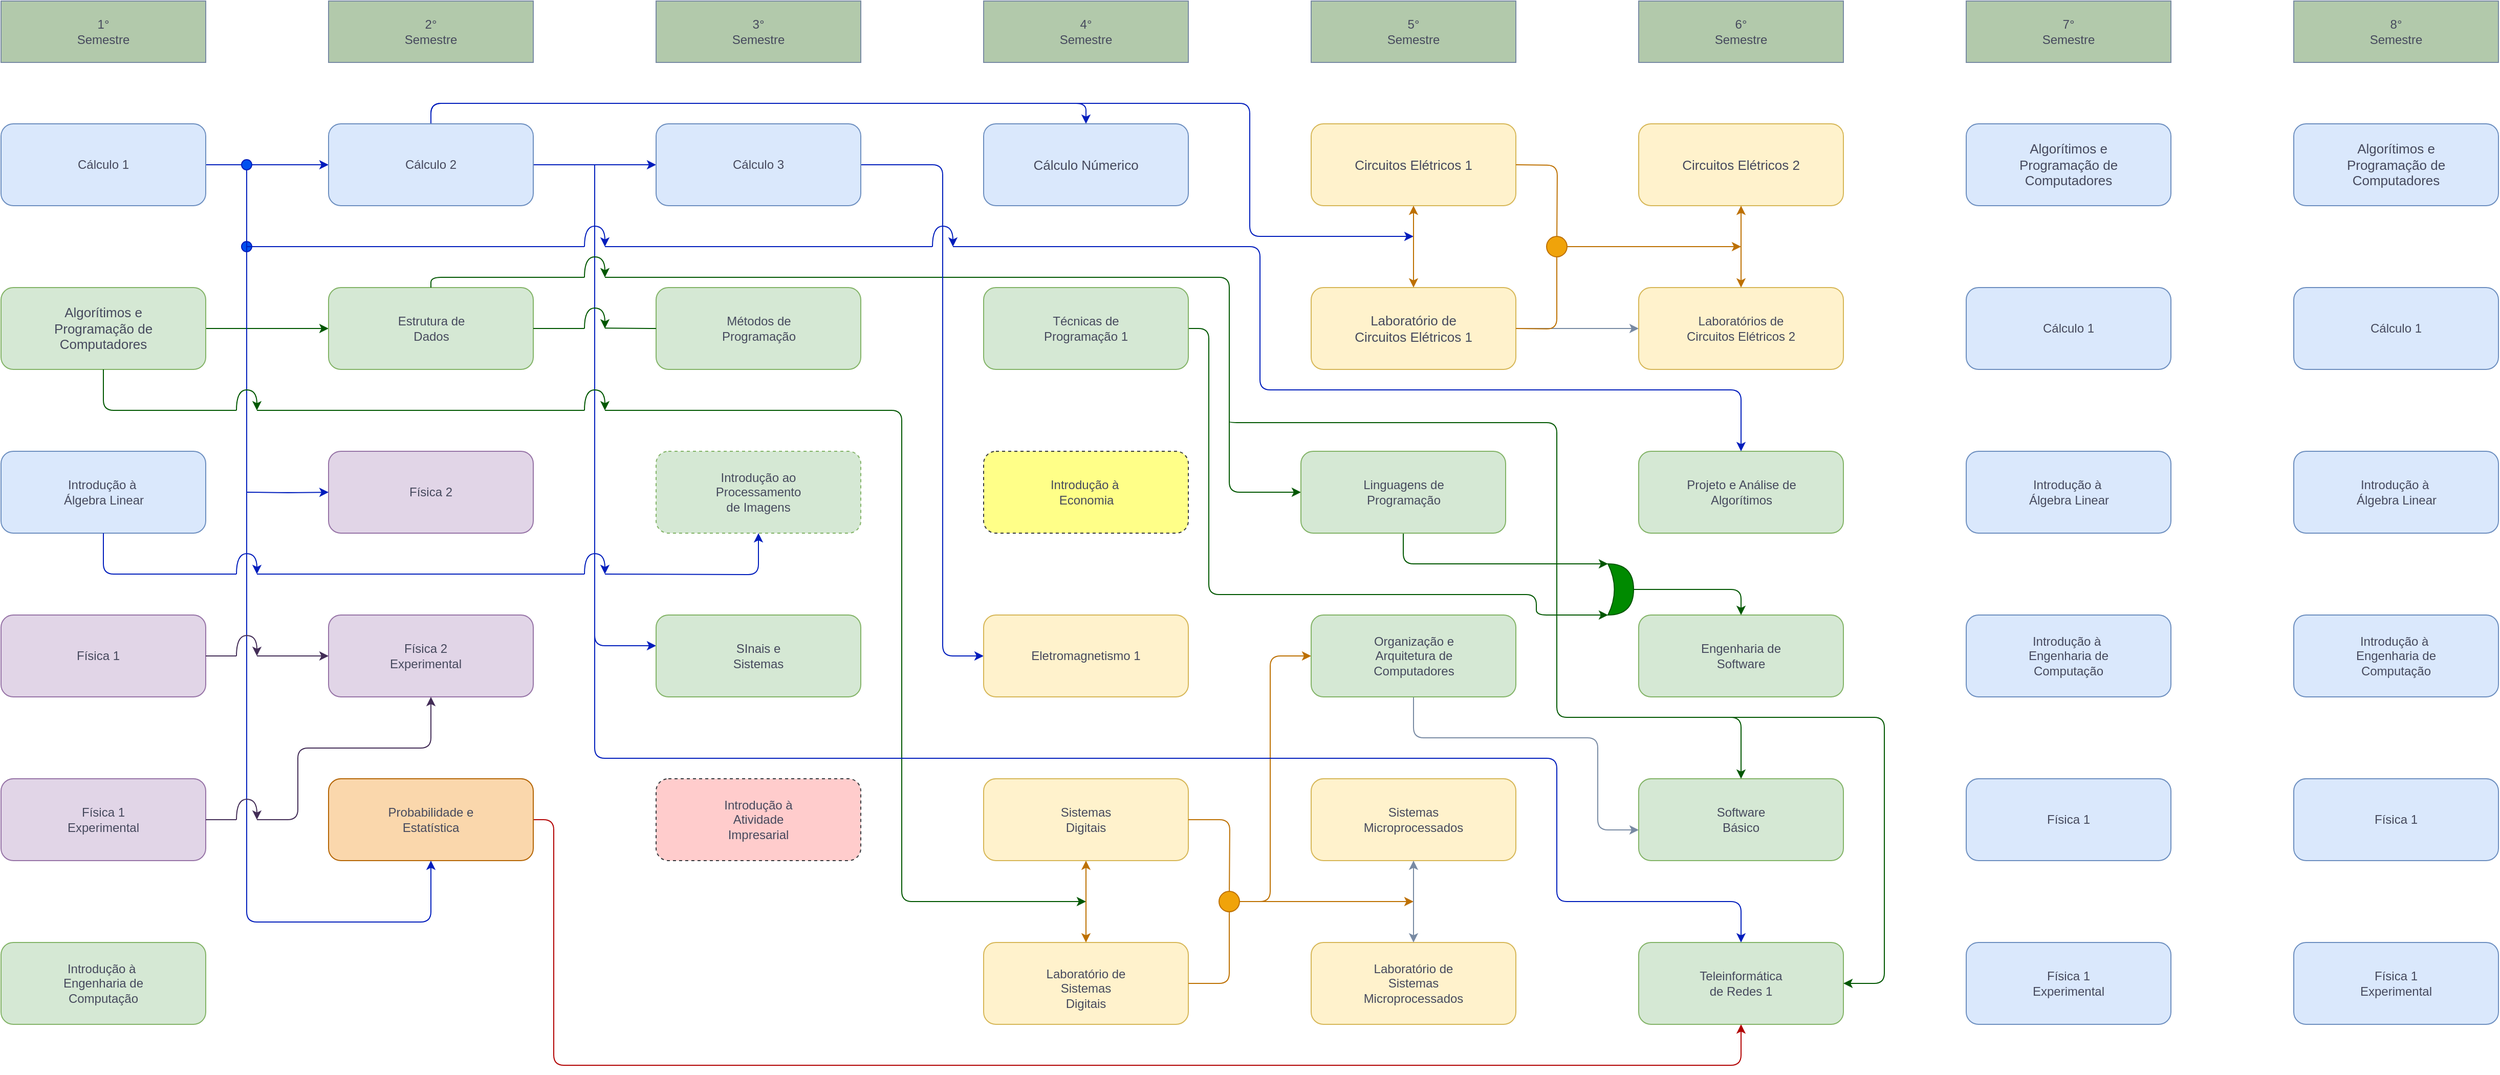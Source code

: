 <mxfile version="13.6.10" type="github">
  <diagram id="NWCiK95Lhe7S9qPVW4AI" name="Page-1">
    <mxGraphModel dx="1141" dy="697" grid="1" gridSize="10" guides="1" tooltips="1" connect="1" arrows="1" fold="1" page="1" pageScale="1" pageWidth="1200" pageHeight="1600" math="0" shadow="0">
      <root>
        <mxCell id="0" />
        <mxCell id="1" parent="0" />
        <mxCell id="2z4Nh3DOtkA8L1Oq28-u-230" style="edgeStyle=orthogonalEdgeStyle;orthogonalLoop=1;jettySize=auto;html=1;strokeColor=#BD7000;fillColor=#f0a30a;fontColor=#46495D;entryX=0;entryY=0.5;entryDx=0;entryDy=0;exitX=1;exitY=0.5;exitDx=0;exitDy=0;" edge="1" parent="1" source="2z4Nh3DOtkA8L1Oq28-u-287" target="2z4Nh3DOtkA8L1Oq28-u-99">
          <mxGeometry relative="1" as="geometry">
            <mxPoint x="1420" y="1040.0" as="sourcePoint" />
            <Array as="points">
              <mxPoint x="1440" y="1040" />
              <mxPoint x="1440" y="800" />
            </Array>
          </mxGeometry>
        </mxCell>
        <object label="" dfgadfg="" id="2z4Nh3DOtkA8L1Oq28-u-1">
          <mxCell style="rounded=0;whiteSpace=wrap;html=1;fillColor=#B2C9AB;strokeColor=#788AA3;fontColor=#46495D;align=center;" vertex="1" parent="1">
            <mxGeometry x="200" y="160" width="200" height="60" as="geometry" />
          </mxCell>
        </object>
        <mxCell id="2z4Nh3DOtkA8L1Oq28-u-6" style="edgeStyle=orthogonalEdgeStyle;rounded=0;orthogonalLoop=1;jettySize=auto;html=1;exitX=0.5;exitY=1;exitDx=0;exitDy=0;strokeColor=#788AA3;fontColor=#46495D;align=center;" edge="1" parent="1">
          <mxGeometry relative="1" as="geometry">
            <mxPoint x="302.5" y="200" as="sourcePoint" />
            <mxPoint x="302.5" y="200" as="targetPoint" />
          </mxGeometry>
        </mxCell>
        <mxCell id="2z4Nh3DOtkA8L1Oq28-u-9" value="1° Semestre" style="text;html=1;strokeColor=none;fillColor=none;align=center;verticalAlign=middle;whiteSpace=wrap;rounded=0;fontColor=#46495D;" vertex="1" parent="1">
          <mxGeometry x="280" y="180" width="40" height="20" as="geometry" />
        </mxCell>
        <object label="" dfgadfg="" id="2z4Nh3DOtkA8L1Oq28-u-11">
          <mxCell style="rounded=0;whiteSpace=wrap;html=1;fillColor=#B2C9AB;strokeColor=#788AA3;fontColor=#46495D;align=center;" vertex="1" parent="1">
            <mxGeometry x="520" y="160" width="200" height="60" as="geometry" />
          </mxCell>
        </object>
        <mxCell id="2z4Nh3DOtkA8L1Oq28-u-12" style="edgeStyle=orthogonalEdgeStyle;rounded=0;orthogonalLoop=1;jettySize=auto;html=1;exitX=0.5;exitY=1;exitDx=0;exitDy=0;strokeColor=#788AA3;fontColor=#46495D;align=center;" edge="1" parent="1">
          <mxGeometry relative="1" as="geometry">
            <mxPoint x="612.5" y="200" as="sourcePoint" />
            <mxPoint x="612.5" y="200" as="targetPoint" />
          </mxGeometry>
        </mxCell>
        <mxCell id="2z4Nh3DOtkA8L1Oq28-u-13" value="2° Semestre" style="text;html=1;strokeColor=none;fillColor=none;align=center;verticalAlign=middle;whiteSpace=wrap;rounded=0;fontColor=#46495D;" vertex="1" parent="1">
          <mxGeometry x="600" y="180" width="40" height="20" as="geometry" />
        </mxCell>
        <object label="" dfgadfg="" id="2z4Nh3DOtkA8L1Oq28-u-14">
          <mxCell style="rounded=0;whiteSpace=wrap;html=1;fillColor=#B2C9AB;strokeColor=#788AA3;fontColor=#46495D;align=center;" vertex="1" parent="1">
            <mxGeometry x="840" y="160" width="200" height="60" as="geometry" />
          </mxCell>
        </object>
        <mxCell id="2z4Nh3DOtkA8L1Oq28-u-15" style="edgeStyle=orthogonalEdgeStyle;rounded=0;orthogonalLoop=1;jettySize=auto;html=1;exitX=0.5;exitY=1;exitDx=0;exitDy=0;strokeColor=#788AA3;fontColor=#46495D;align=center;" edge="1" parent="1">
          <mxGeometry relative="1" as="geometry">
            <mxPoint x="942.5" y="200" as="sourcePoint" />
            <mxPoint x="942.5" y="200" as="targetPoint" />
          </mxGeometry>
        </mxCell>
        <mxCell id="2z4Nh3DOtkA8L1Oq28-u-16" value="3° Semestre" style="text;html=1;strokeColor=none;fillColor=none;align=center;verticalAlign=middle;whiteSpace=wrap;rounded=0;fontColor=#46495D;" vertex="1" parent="1">
          <mxGeometry x="920" y="180" width="40" height="20" as="geometry" />
        </mxCell>
        <object label="" dfgadfg="" id="2z4Nh3DOtkA8L1Oq28-u-17">
          <mxCell style="rounded=0;whiteSpace=wrap;html=1;fillColor=#B2C9AB;strokeColor=#788AA3;fontColor=#46495D;align=center;" vertex="1" parent="1">
            <mxGeometry x="1160" y="160" width="200" height="60" as="geometry" />
          </mxCell>
        </object>
        <mxCell id="2z4Nh3DOtkA8L1Oq28-u-18" style="edgeStyle=orthogonalEdgeStyle;rounded=0;orthogonalLoop=1;jettySize=auto;html=1;exitX=0.5;exitY=1;exitDx=0;exitDy=0;strokeColor=#788AA3;fontColor=#46495D;align=center;" edge="1" parent="1">
          <mxGeometry relative="1" as="geometry">
            <mxPoint x="1252.5" y="200" as="sourcePoint" />
            <mxPoint x="1252.5" y="200" as="targetPoint" />
          </mxGeometry>
        </mxCell>
        <mxCell id="2z4Nh3DOtkA8L1Oq28-u-19" value="4° Semestre" style="text;html=1;strokeColor=none;fillColor=none;align=center;verticalAlign=middle;whiteSpace=wrap;rounded=0;fontColor=#46495D;" vertex="1" parent="1">
          <mxGeometry x="1240" y="180" width="40" height="20" as="geometry" />
        </mxCell>
        <object label="" dfgadfg="" id="2z4Nh3DOtkA8L1Oq28-u-22">
          <mxCell style="rounded=0;whiteSpace=wrap;html=1;fillColor=#B2C9AB;strokeColor=#788AA3;fontColor=#46495D;align=center;" vertex="1" parent="1">
            <mxGeometry x="1480" y="160" width="200" height="60" as="geometry" />
          </mxCell>
        </object>
        <mxCell id="2z4Nh3DOtkA8L1Oq28-u-23" style="edgeStyle=orthogonalEdgeStyle;rounded=0;orthogonalLoop=1;jettySize=auto;html=1;exitX=0.5;exitY=1;exitDx=0;exitDy=0;strokeColor=#788AA3;fontColor=#46495D;align=center;" edge="1" parent="1">
          <mxGeometry relative="1" as="geometry">
            <mxPoint x="1582.5" y="200" as="sourcePoint" />
            <mxPoint x="1582.5" y="200" as="targetPoint" />
          </mxGeometry>
        </mxCell>
        <mxCell id="2z4Nh3DOtkA8L1Oq28-u-24" value="5° Semestre" style="text;html=1;strokeColor=none;fillColor=none;align=center;verticalAlign=middle;whiteSpace=wrap;rounded=0;fontColor=#46495D;" vertex="1" parent="1">
          <mxGeometry x="1560" y="180" width="40" height="20" as="geometry" />
        </mxCell>
        <object label="" dfgadfg="" id="2z4Nh3DOtkA8L1Oq28-u-25">
          <mxCell style="rounded=0;whiteSpace=wrap;html=1;fillColor=#B2C9AB;strokeColor=#788AA3;fontColor=#46495D;align=center;" vertex="1" parent="1">
            <mxGeometry x="1800" y="160" width="200" height="60" as="geometry" />
          </mxCell>
        </object>
        <mxCell id="2z4Nh3DOtkA8L1Oq28-u-26" style="edgeStyle=orthogonalEdgeStyle;rounded=0;orthogonalLoop=1;jettySize=auto;html=1;exitX=0.5;exitY=1;exitDx=0;exitDy=0;strokeColor=#788AA3;fontColor=#46495D;align=center;" edge="1" parent="1">
          <mxGeometry relative="1" as="geometry">
            <mxPoint x="1892.5" y="200" as="sourcePoint" />
            <mxPoint x="1892.5" y="200" as="targetPoint" />
          </mxGeometry>
        </mxCell>
        <mxCell id="2z4Nh3DOtkA8L1Oq28-u-27" value="6° Semestre" style="text;html=1;strokeColor=none;fillColor=none;align=center;verticalAlign=middle;whiteSpace=wrap;rounded=0;fontColor=#46495D;" vertex="1" parent="1">
          <mxGeometry x="1880" y="180" width="40" height="20" as="geometry" />
        </mxCell>
        <object label="" dfgadfg="" id="2z4Nh3DOtkA8L1Oq28-u-28">
          <mxCell style="rounded=0;whiteSpace=wrap;html=1;fillColor=#B2C9AB;strokeColor=#788AA3;fontColor=#46495D;align=center;" vertex="1" parent="1">
            <mxGeometry x="2120" y="160" width="200" height="60" as="geometry" />
          </mxCell>
        </object>
        <mxCell id="2z4Nh3DOtkA8L1Oq28-u-29" style="edgeStyle=orthogonalEdgeStyle;rounded=0;orthogonalLoop=1;jettySize=auto;html=1;exitX=0.5;exitY=1;exitDx=0;exitDy=0;strokeColor=#788AA3;fontColor=#46495D;align=center;" edge="1" parent="1">
          <mxGeometry relative="1" as="geometry">
            <mxPoint x="2222.5" y="200" as="sourcePoint" />
            <mxPoint x="2222.5" y="200" as="targetPoint" />
          </mxGeometry>
        </mxCell>
        <mxCell id="2z4Nh3DOtkA8L1Oq28-u-30" value="7° Semestre" style="text;html=1;strokeColor=none;fillColor=none;align=center;verticalAlign=middle;whiteSpace=wrap;rounded=0;fontColor=#46495D;" vertex="1" parent="1">
          <mxGeometry x="2200" y="180" width="40" height="20" as="geometry" />
        </mxCell>
        <object label="" dfgadfg="" id="2z4Nh3DOtkA8L1Oq28-u-31">
          <mxCell style="rounded=0;whiteSpace=wrap;html=1;fillColor=#B2C9AB;strokeColor=#788AA3;fontColor=#46495D;align=center;" vertex="1" parent="1">
            <mxGeometry x="2440" y="160" width="200" height="60" as="geometry" />
          </mxCell>
        </object>
        <mxCell id="2z4Nh3DOtkA8L1Oq28-u-32" style="edgeStyle=orthogonalEdgeStyle;rounded=0;orthogonalLoop=1;jettySize=auto;html=1;exitX=0.5;exitY=1;exitDx=0;exitDy=0;strokeColor=#788AA3;fontColor=#46495D;align=center;" edge="1" parent="1">
          <mxGeometry relative="1" as="geometry">
            <mxPoint x="2532.5" y="200" as="sourcePoint" />
            <mxPoint x="2532.5" y="200" as="targetPoint" />
          </mxGeometry>
        </mxCell>
        <mxCell id="2z4Nh3DOtkA8L1Oq28-u-33" value="8° Semestre" style="text;html=1;strokeColor=none;fillColor=none;align=center;verticalAlign=middle;whiteSpace=wrap;rounded=0;fontColor=#46495D;" vertex="1" parent="1">
          <mxGeometry x="2520" y="180" width="40" height="20" as="geometry" />
        </mxCell>
        <mxCell id="2z4Nh3DOtkA8L1Oq28-u-153" style="edgeStyle=orthogonalEdgeStyle;curved=0;rounded=1;sketch=0;orthogonalLoop=1;jettySize=auto;html=1;exitX=1;exitY=0.5;exitDx=0;exitDy=0;entryX=0;entryY=0.5;entryDx=0;entryDy=0;strokeColor=#005700;fillColor=#008a00;fontColor=#46495D;align=center;" edge="1" parent="1" source="2z4Nh3DOtkA8L1Oq28-u-36" target="2z4Nh3DOtkA8L1Oq28-u-52">
          <mxGeometry relative="1" as="geometry" />
        </mxCell>
        <mxCell id="2z4Nh3DOtkA8L1Oq28-u-36" value="" style="rounded=1;whiteSpace=wrap;html=1;sketch=0;strokeColor=#82b366;fillColor=#d5e8d4;align=center;" vertex="1" parent="1">
          <mxGeometry x="200" y="440" width="200" height="80" as="geometry" />
        </mxCell>
        <mxCell id="2z4Nh3DOtkA8L1Oq28-u-151" style="edgeStyle=orthogonalEdgeStyle;curved=0;rounded=1;sketch=0;orthogonalLoop=1;jettySize=auto;html=1;exitX=1;exitY=0.5;exitDx=0;exitDy=0;entryX=0;entryY=0.5;entryDx=0;entryDy=0;strokeColor=#001DBC;fillColor=#0050ef;fontColor=#46495D;align=center;" edge="1" parent="1" source="2z4Nh3DOtkA8L1Oq28-u-38" target="2z4Nh3DOtkA8L1Oq28-u-51">
          <mxGeometry relative="1" as="geometry" />
        </mxCell>
        <mxCell id="2z4Nh3DOtkA8L1Oq28-u-38" value="" style="rounded=1;whiteSpace=wrap;html=1;sketch=0;strokeColor=#6c8ebf;fillColor=#dae8fc;align=center;" vertex="1" parent="1">
          <mxGeometry x="200" y="280" width="200" height="80" as="geometry" />
        </mxCell>
        <mxCell id="2z4Nh3DOtkA8L1Oq28-u-39" value="" style="rounded=1;whiteSpace=wrap;html=1;sketch=0;strokeColor=#6c8ebf;fillColor=#dae8fc;align=center;" vertex="1" parent="1">
          <mxGeometry x="200" y="600" width="200" height="80" as="geometry" />
        </mxCell>
        <mxCell id="2z4Nh3DOtkA8L1Oq28-u-40" value="" style="rounded=1;whiteSpace=wrap;html=1;sketch=0;strokeColor=#82b366;fillColor=#d5e8d4;align=center;" vertex="1" parent="1">
          <mxGeometry x="200" y="1080" width="200" height="80" as="geometry" />
        </mxCell>
        <mxCell id="2z4Nh3DOtkA8L1Oq28-u-41" value="Introdução à&amp;nbsp; Engenharia de Computação" style="text;html=1;strokeColor=none;fillColor=none;align=center;verticalAlign=middle;whiteSpace=wrap;rounded=0;sketch=0;fontColor=#46495D;" vertex="1" parent="1">
          <mxGeometry x="255" y="1110" width="90" height="20" as="geometry" />
        </mxCell>
        <mxCell id="2z4Nh3DOtkA8L1Oq28-u-42" value="Introdução à&amp;nbsp; Álgebra Linear" style="text;html=1;strokeColor=none;fillColor=none;align=center;verticalAlign=middle;whiteSpace=wrap;rounded=0;sketch=0;fontColor=#46495D;" vertex="1" parent="1">
          <mxGeometry x="257.5" y="630" width="85" height="20" as="geometry" />
        </mxCell>
        <mxCell id="2z4Nh3DOtkA8L1Oq28-u-43" value="&lt;font style=&quot;font-size: 13px&quot;&gt;Algorítimos e Programação de Computadores&lt;/font&gt;" style="text;html=1;strokeColor=none;fillColor=none;align=center;verticalAlign=middle;whiteSpace=wrap;rounded=0;sketch=0;fontColor=#46495D;" vertex="1" parent="1">
          <mxGeometry x="240" y="470" width="120" height="20" as="geometry" />
        </mxCell>
        <mxCell id="2z4Nh3DOtkA8L1Oq28-u-45" value="Cálculo 1" style="text;html=1;strokeColor=none;fillColor=none;align=center;verticalAlign=middle;whiteSpace=wrap;rounded=0;sketch=0;fontColor=#46495D;" vertex="1" parent="1">
          <mxGeometry x="270" y="310" width="60" height="20" as="geometry" />
        </mxCell>
        <mxCell id="2z4Nh3DOtkA8L1Oq28-u-46" value="" style="rounded=1;whiteSpace=wrap;html=1;sketch=0;strokeColor=#9673a6;fillColor=#e1d5e7;align=center;" vertex="1" parent="1">
          <mxGeometry x="200" y="760" width="200" height="80" as="geometry" />
        </mxCell>
        <mxCell id="2z4Nh3DOtkA8L1Oq28-u-47" value="" style="rounded=1;whiteSpace=wrap;html=1;sketch=0;strokeColor=#9673a6;fillColor=#e1d5e7;align=center;" vertex="1" parent="1">
          <mxGeometry x="200" y="920" width="200" height="80" as="geometry" />
        </mxCell>
        <mxCell id="2z4Nh3DOtkA8L1Oq28-u-48" value="Física 1" style="text;html=1;strokeColor=none;fillColor=none;align=center;verticalAlign=middle;whiteSpace=wrap;rounded=0;sketch=0;fontColor=#46495D;" vertex="1" parent="1">
          <mxGeometry x="270" y="790" width="50" height="20" as="geometry" />
        </mxCell>
        <mxCell id="2z4Nh3DOtkA8L1Oq28-u-49" value="Física 1 Experimental" style="text;html=1;strokeColor=none;fillColor=none;align=center;verticalAlign=middle;whiteSpace=wrap;rounded=0;sketch=0;fontColor=#46495D;" vertex="1" parent="1">
          <mxGeometry x="280" y="950" width="40" height="20" as="geometry" />
        </mxCell>
        <mxCell id="2z4Nh3DOtkA8L1Oq28-u-144" style="edgeStyle=orthogonalEdgeStyle;curved=0;rounded=1;sketch=0;orthogonalLoop=1;jettySize=auto;html=1;exitX=1;exitY=0.5;exitDx=0;exitDy=0;entryX=0;entryY=0.5;entryDx=0;entryDy=0;strokeColor=#001DBC;fillColor=#0050ef;fontColor=#46495D;align=center;" edge="1" parent="1" source="2z4Nh3DOtkA8L1Oq28-u-51" target="2z4Nh3DOtkA8L1Oq28-u-73">
          <mxGeometry relative="1" as="geometry" />
        </mxCell>
        <mxCell id="2z4Nh3DOtkA8L1Oq28-u-166" style="edgeStyle=orthogonalEdgeStyle;curved=0;rounded=1;sketch=0;orthogonalLoop=1;jettySize=auto;html=1;entryX=0;entryY=0.25;entryDx=0;entryDy=0;strokeColor=#001DBC;fillColor=#0050ef;fontColor=#46495D;align=center;" edge="1" parent="1">
          <mxGeometry relative="1" as="geometry">
            <mxPoint x="780" y="320" as="sourcePoint" />
            <mxPoint x="840" y="790" as="targetPoint" />
            <Array as="points">
              <mxPoint x="780" y="790" />
            </Array>
          </mxGeometry>
        </mxCell>
        <mxCell id="2z4Nh3DOtkA8L1Oq28-u-176" style="edgeStyle=orthogonalEdgeStyle;curved=0;sketch=0;orthogonalLoop=1;jettySize=auto;html=1;exitX=0.5;exitY=0;exitDx=0;exitDy=0;entryX=0.5;entryY=0;entryDx=0;entryDy=0;strokeColor=#001DBC;fillColor=#0050ef;fontColor=#46495D;align=center;" edge="1" parent="1" source="2z4Nh3DOtkA8L1Oq28-u-51" target="2z4Nh3DOtkA8L1Oq28-u-84">
          <mxGeometry relative="1" as="geometry" />
        </mxCell>
        <mxCell id="2z4Nh3DOtkA8L1Oq28-u-195" style="edgeStyle=orthogonalEdgeStyle;curved=0;sketch=0;orthogonalLoop=1;jettySize=auto;html=1;exitX=0.5;exitY=0;exitDx=0;exitDy=0;strokeColor=#001DBC;fillColor=#0050ef;fontColor=#46495D;align=center;" edge="1" parent="1" source="2z4Nh3DOtkA8L1Oq28-u-51">
          <mxGeometry relative="1" as="geometry">
            <mxPoint x="1580" y="390" as="targetPoint" />
            <Array as="points">
              <mxPoint x="620" y="260" />
              <mxPoint x="1420" y="260" />
              <mxPoint x="1420" y="390" />
            </Array>
          </mxGeometry>
        </mxCell>
        <mxCell id="2z4Nh3DOtkA8L1Oq28-u-51" value="" style="rounded=1;whiteSpace=wrap;html=1;sketch=0;strokeColor=#6c8ebf;fillColor=#dae8fc;align=center;" vertex="1" parent="1">
          <mxGeometry x="520" y="280" width="200" height="80" as="geometry" />
        </mxCell>
        <mxCell id="2z4Nh3DOtkA8L1Oq28-u-196" style="edgeStyle=orthogonalEdgeStyle;curved=0;sketch=0;orthogonalLoop=1;jettySize=auto;html=1;entryX=0;entryY=0.5;entryDx=0;entryDy=0;strokeColor=#005700;fillColor=#008a00;fontColor=#46495D;align=center;" edge="1" parent="1" target="2z4Nh3DOtkA8L1Oq28-u-98">
          <mxGeometry relative="1" as="geometry">
            <mxPoint x="790" y="430" as="sourcePoint" />
            <Array as="points">
              <mxPoint x="790" y="430" />
              <mxPoint x="1400" y="430" />
              <mxPoint x="1400" y="640" />
            </Array>
          </mxGeometry>
        </mxCell>
        <mxCell id="2z4Nh3DOtkA8L1Oq28-u-52" value="" style="rounded=1;whiteSpace=wrap;html=1;sketch=0;strokeColor=#82b366;fillColor=#d5e8d4;align=center;" vertex="1" parent="1">
          <mxGeometry x="520" y="440" width="200" height="80" as="geometry" />
        </mxCell>
        <mxCell id="2z4Nh3DOtkA8L1Oq28-u-55" value="Estrutura de Dados" style="text;html=1;strokeColor=none;fillColor=none;align=center;verticalAlign=middle;whiteSpace=wrap;rounded=0;sketch=0;fontColor=#46495D;" vertex="1" parent="1">
          <mxGeometry x="577.5" y="470" width="85" height="20" as="geometry" />
        </mxCell>
        <mxCell id="2z4Nh3DOtkA8L1Oq28-u-57" value="Cálculo 2" style="text;html=1;strokeColor=none;fillColor=none;align=center;verticalAlign=middle;whiteSpace=wrap;rounded=0;sketch=0;fontColor=#46495D;" vertex="1" parent="1">
          <mxGeometry x="590" y="310" width="60" height="20" as="geometry" />
        </mxCell>
        <mxCell id="2z4Nh3DOtkA8L1Oq28-u-58" value="" style="rounded=1;whiteSpace=wrap;html=1;sketch=0;strokeColor=#9673a6;fillColor=#e1d5e7;align=center;" vertex="1" parent="1">
          <mxGeometry x="520" y="600" width="200" height="80" as="geometry" />
        </mxCell>
        <mxCell id="2z4Nh3DOtkA8L1Oq28-u-59" value="" style="rounded=1;whiteSpace=wrap;html=1;sketch=0;strokeColor=#9673a6;fillColor=#e1d5e7;align=center;" vertex="1" parent="1">
          <mxGeometry x="520" y="760" width="200" height="80" as="geometry" />
        </mxCell>
        <mxCell id="2z4Nh3DOtkA8L1Oq28-u-60" value="Física 2" style="text;html=1;strokeColor=none;fillColor=none;align=center;verticalAlign=middle;whiteSpace=wrap;rounded=0;sketch=0;fontColor=#46495D;" vertex="1" parent="1">
          <mxGeometry x="595" y="630" width="50" height="20" as="geometry" />
        </mxCell>
        <mxCell id="2z4Nh3DOtkA8L1Oq28-u-61" value="Física 2 Experimental" style="text;html=1;strokeColor=none;fillColor=none;align=center;verticalAlign=middle;whiteSpace=wrap;rounded=0;sketch=0;fontColor=#46495D;" vertex="1" parent="1">
          <mxGeometry x="595" y="790" width="40" height="20" as="geometry" />
        </mxCell>
        <mxCell id="2z4Nh3DOtkA8L1Oq28-u-188" style="edgeStyle=orthogonalEdgeStyle;curved=0;sketch=0;orthogonalLoop=1;jettySize=auto;html=1;exitX=1;exitY=0.5;exitDx=0;exitDy=0;entryX=0;entryY=0.5;entryDx=0;entryDy=0;strokeColor=#001DBC;fillColor=#0050ef;fontColor=#46495D;align=center;" edge="1" parent="1" source="2z4Nh3DOtkA8L1Oq28-u-73" target="2z4Nh3DOtkA8L1Oq28-u-87">
          <mxGeometry relative="1" as="geometry">
            <Array as="points">
              <mxPoint x="1120" y="320" />
              <mxPoint x="1120" y="800" />
            </Array>
          </mxGeometry>
        </mxCell>
        <mxCell id="2z4Nh3DOtkA8L1Oq28-u-73" value="" style="rounded=1;whiteSpace=wrap;html=1;sketch=0;strokeColor=#6c8ebf;fillColor=#dae8fc;align=center;" vertex="1" parent="1">
          <mxGeometry x="840" y="280" width="200" height="80" as="geometry" />
        </mxCell>
        <mxCell id="2z4Nh3DOtkA8L1Oq28-u-74" value="" style="rounded=1;whiteSpace=wrap;html=1;sketch=0;strokeColor=#82b366;fillColor=#d5e8d4;align=center;" vertex="1" parent="1">
          <mxGeometry x="840" y="440" width="200" height="80" as="geometry" />
        </mxCell>
        <mxCell id="2z4Nh3DOtkA8L1Oq28-u-75" value="" style="rounded=1;whiteSpace=wrap;html=1;sketch=0;strokeColor=#82b366;fillColor=#d5e8d4;align=center;glass=0;shadow=0;noLabel=0;dashed=1;" vertex="1" parent="1">
          <mxGeometry x="840" y="600" width="200" height="80" as="geometry" />
        </mxCell>
        <mxCell id="2z4Nh3DOtkA8L1Oq28-u-76" value="Introdução ao Processamento de Imagens" style="text;html=1;strokeColor=none;fillColor=none;align=center;verticalAlign=middle;whiteSpace=wrap;rounded=0;sketch=0;fontColor=#46495D;" vertex="1" parent="1">
          <mxGeometry x="895" y="630" width="90" height="20" as="geometry" />
        </mxCell>
        <mxCell id="2z4Nh3DOtkA8L1Oq28-u-77" value="Métodos de Programação" style="text;html=1;strokeColor=none;fillColor=none;align=center;verticalAlign=middle;whiteSpace=wrap;rounded=0;sketch=0;fontColor=#46495D;" vertex="1" parent="1">
          <mxGeometry x="897.5" y="470" width="85" height="20" as="geometry" />
        </mxCell>
        <mxCell id="2z4Nh3DOtkA8L1Oq28-u-79" value="Cálculo 3" style="text;html=1;strokeColor=none;fillColor=none;align=center;verticalAlign=middle;whiteSpace=wrap;rounded=0;sketch=0;fontColor=#46495D;" vertex="1" parent="1">
          <mxGeometry x="910" y="310" width="60" height="20" as="geometry" />
        </mxCell>
        <mxCell id="2z4Nh3DOtkA8L1Oq28-u-84" value="" style="rounded=1;whiteSpace=wrap;html=1;sketch=0;strokeColor=#6c8ebf;fillColor=#dae8fc;align=center;" vertex="1" parent="1">
          <mxGeometry x="1160" y="280" width="200" height="80" as="geometry" />
        </mxCell>
        <mxCell id="2z4Nh3DOtkA8L1Oq28-u-256" style="edgeStyle=orthogonalEdgeStyle;orthogonalLoop=1;jettySize=auto;html=1;strokeColor=#005700;fillColor=#008a00;fontColor=#46495D;" edge="1" parent="1" source="2z4Nh3DOtkA8L1Oq28-u-85">
          <mxGeometry relative="1" as="geometry">
            <mxPoint x="1770" y="760" as="targetPoint" />
            <Array as="points">
              <mxPoint x="1380" y="480" />
              <mxPoint x="1380" y="740" />
              <mxPoint x="1700" y="740" />
              <mxPoint x="1700" y="760" />
            </Array>
          </mxGeometry>
        </mxCell>
        <mxCell id="2z4Nh3DOtkA8L1Oq28-u-85" value="" style="rounded=1;whiteSpace=wrap;html=1;sketch=0;strokeColor=#82b366;fillColor=#d5e8d4;align=center;" vertex="1" parent="1">
          <mxGeometry x="1160" y="440" width="200" height="80" as="geometry" />
        </mxCell>
        <mxCell id="2z4Nh3DOtkA8L1Oq28-u-86" value="" style="rounded=1;whiteSpace=wrap;html=1;sketch=0;strokeColor=#36393d;fillColor=#ffff88;align=center;dashed=1;" vertex="1" parent="1">
          <mxGeometry x="1160" y="600" width="200" height="80" as="geometry" />
        </mxCell>
        <mxCell id="2z4Nh3DOtkA8L1Oq28-u-87" value="" style="rounded=1;whiteSpace=wrap;html=1;sketch=0;strokeColor=#d6b656;fillColor=#fff2cc;align=center;" vertex="1" parent="1">
          <mxGeometry x="1160" y="760" width="200" height="80" as="geometry" />
        </mxCell>
        <mxCell id="2z4Nh3DOtkA8L1Oq28-u-88" value="Eletromagnetismo 1" style="text;html=1;strokeColor=none;fillColor=none;align=center;verticalAlign=middle;whiteSpace=wrap;rounded=0;sketch=0;fontColor=#46495D;" vertex="1" parent="1">
          <mxGeometry x="1200" y="790" width="120" height="20" as="geometry" />
        </mxCell>
        <mxCell id="2z4Nh3DOtkA8L1Oq28-u-89" value="Introdução à&amp;nbsp; Economia" style="text;html=1;strokeColor=none;fillColor=none;align=center;verticalAlign=middle;whiteSpace=wrap;rounded=0;sketch=0;fontColor=#46495D;" vertex="1" parent="1">
          <mxGeometry x="1217.5" y="630" width="85" height="20" as="geometry" />
        </mxCell>
        <mxCell id="2z4Nh3DOtkA8L1Oq28-u-90" value="&lt;span style=&quot;font-size: 13px&quot;&gt;Cálculo Númerico&lt;/span&gt;" style="text;html=1;strokeColor=none;fillColor=none;align=center;verticalAlign=middle;whiteSpace=wrap;rounded=0;sketch=0;fontColor=#46495D;" vertex="1" parent="1">
          <mxGeometry x="1200" y="310" width="120" height="20" as="geometry" />
        </mxCell>
        <mxCell id="2z4Nh3DOtkA8L1Oq28-u-91" value="Técnicas de Programação 1" style="text;html=1;strokeColor=none;fillColor=none;align=center;verticalAlign=middle;whiteSpace=wrap;rounded=0;sketch=0;fontColor=#46495D;" vertex="1" parent="1">
          <mxGeometry x="1210" y="470" width="100" height="20" as="geometry" />
        </mxCell>
        <mxCell id="2z4Nh3DOtkA8L1Oq28-u-92" value="" style="rounded=1;whiteSpace=wrap;html=1;sketch=0;strokeColor=#d6b656;fillColor=#fff2cc;align=center;" vertex="1" parent="1">
          <mxGeometry x="1160" y="920" width="200" height="80" as="geometry" />
        </mxCell>
        <mxCell id="2z4Nh3DOtkA8L1Oq28-u-93" value="" style="rounded=1;whiteSpace=wrap;html=1;sketch=0;strokeColor=#d6b656;fillColor=#fff2cc;align=center;" vertex="1" parent="1">
          <mxGeometry x="1160" y="1080" width="200" height="80" as="geometry" />
        </mxCell>
        <mxCell id="2z4Nh3DOtkA8L1Oq28-u-94" value="Sistemas Digitais" style="text;html=1;strokeColor=none;fillColor=none;align=center;verticalAlign=middle;whiteSpace=wrap;rounded=0;sketch=0;fontColor=#46495D;" vertex="1" parent="1">
          <mxGeometry x="1235" y="950" width="50" height="20" as="geometry" />
        </mxCell>
        <mxCell id="2z4Nh3DOtkA8L1Oq28-u-95" value="Laboratório de Sistemas Digitais" style="text;html=1;strokeColor=none;fillColor=none;align=center;verticalAlign=middle;whiteSpace=wrap;rounded=0;sketch=0;fontColor=#46495D;" vertex="1" parent="1">
          <mxGeometry x="1215" y="1110" width="90" height="30" as="geometry" />
        </mxCell>
        <mxCell id="2z4Nh3DOtkA8L1Oq28-u-96" value="" style="rounded=1;whiteSpace=wrap;html=1;sketch=0;strokeColor=#d6b656;fillColor=#fff2cc;align=center;" vertex="1" parent="1">
          <mxGeometry x="1480" y="280" width="200" height="80" as="geometry" />
        </mxCell>
        <mxCell id="2z4Nh3DOtkA8L1Oq28-u-263" value="" style="edgeStyle=orthogonalEdgeStyle;orthogonalLoop=1;jettySize=auto;html=1;strokeColor=#788AA3;fillColor=#B2C9AB;fontColor=#46495D;" edge="1" parent="1" source="2z4Nh3DOtkA8L1Oq28-u-97" target="2z4Nh3DOtkA8L1Oq28-u-109">
          <mxGeometry relative="1" as="geometry" />
        </mxCell>
        <mxCell id="2z4Nh3DOtkA8L1Oq28-u-97" value="" style="rounded=1;whiteSpace=wrap;html=1;sketch=0;strokeColor=#d6b656;fillColor=#fff2cc;align=center;" vertex="1" parent="1">
          <mxGeometry x="1480" y="440" width="200" height="80" as="geometry" />
        </mxCell>
        <mxCell id="2z4Nh3DOtkA8L1Oq28-u-271" style="edgeStyle=orthogonalEdgeStyle;orthogonalLoop=1;jettySize=auto;html=1;exitX=0.5;exitY=1;exitDx=0;exitDy=0;strokeColor=#005700;fillColor=#008a00;fontColor=#46495D;" edge="1" parent="1" source="2z4Nh3DOtkA8L1Oq28-u-98" target="2z4Nh3DOtkA8L1Oq28-u-264">
          <mxGeometry relative="1" as="geometry">
            <Array as="points">
              <mxPoint x="1570" y="710" />
            </Array>
          </mxGeometry>
        </mxCell>
        <mxCell id="2z4Nh3DOtkA8L1Oq28-u-98" value="" style="rounded=1;whiteSpace=wrap;html=1;sketch=0;strokeColor=#82b366;fillColor=#d5e8d4;align=center;" vertex="1" parent="1">
          <mxGeometry x="1470" y="600" width="200" height="80" as="geometry" />
        </mxCell>
        <mxCell id="2z4Nh3DOtkA8L1Oq28-u-272" style="edgeStyle=orthogonalEdgeStyle;orthogonalLoop=1;jettySize=auto;html=1;exitX=0.5;exitY=1;exitDx=0;exitDy=0;entryX=0;entryY=0.625;entryDx=0;entryDy=0;entryPerimeter=0;strokeColor=#788AA3;fillColor=#B2C9AB;fontColor=#46495D;" edge="1" parent="1" source="2z4Nh3DOtkA8L1Oq28-u-99" target="2z4Nh3DOtkA8L1Oq28-u-116">
          <mxGeometry relative="1" as="geometry">
            <Array as="points">
              <mxPoint x="1580" y="880" />
              <mxPoint x="1760" y="880" />
              <mxPoint x="1760" y="970" />
            </Array>
          </mxGeometry>
        </mxCell>
        <mxCell id="2z4Nh3DOtkA8L1Oq28-u-99" value="" style="rounded=1;whiteSpace=wrap;html=1;sketch=0;strokeColor=#82b366;fillColor=#d5e8d4;align=center;" vertex="1" parent="1">
          <mxGeometry x="1480" y="760" width="200" height="80" as="geometry" />
        </mxCell>
        <mxCell id="2z4Nh3DOtkA8L1Oq28-u-100" value="Organização e Arquitetura de Computadores" style="text;html=1;strokeColor=none;fillColor=none;align=center;verticalAlign=middle;whiteSpace=wrap;rounded=0;sketch=0;fontColor=#46495D;" vertex="1" parent="1">
          <mxGeometry x="1522.5" y="790" width="115" height="20" as="geometry" />
        </mxCell>
        <mxCell id="2z4Nh3DOtkA8L1Oq28-u-101" value="Linguagens de Programação" style="text;html=1;strokeColor=none;fillColor=none;align=center;verticalAlign=middle;whiteSpace=wrap;rounded=0;sketch=0;fontColor=#46495D;" vertex="1" parent="1">
          <mxGeometry x="1527.5" y="630" width="85" height="20" as="geometry" />
        </mxCell>
        <mxCell id="2z4Nh3DOtkA8L1Oq28-u-102" value="&lt;span style=&quot;font-size: 13px&quot;&gt;Circuitos Elétricos 1&lt;/span&gt;" style="text;html=1;strokeColor=none;fillColor=none;align=center;verticalAlign=middle;whiteSpace=wrap;rounded=0;sketch=0;fontColor=#46495D;" vertex="1" parent="1">
          <mxGeometry x="1520" y="310" width="120" height="20" as="geometry" />
        </mxCell>
        <mxCell id="2z4Nh3DOtkA8L1Oq28-u-103" value="&lt;span style=&quot;font-size: 13px&quot;&gt;Laboratório de Circuitos Elétricos 1&lt;/span&gt;" style="text;html=1;strokeColor=none;fillColor=none;align=center;verticalAlign=middle;whiteSpace=wrap;rounded=0;sketch=0;fontColor=#46495D;" vertex="1" parent="1">
          <mxGeometry x="1515" y="470" width="130" height="20" as="geometry" />
        </mxCell>
        <mxCell id="2z4Nh3DOtkA8L1Oq28-u-104" value="" style="rounded=1;whiteSpace=wrap;html=1;sketch=0;strokeColor=#d6b656;fillColor=#fff2cc;align=center;" vertex="1" parent="1">
          <mxGeometry x="1480" y="920" width="200" height="80" as="geometry" />
        </mxCell>
        <mxCell id="2z4Nh3DOtkA8L1Oq28-u-105" value="" style="rounded=1;whiteSpace=wrap;html=1;sketch=0;strokeColor=#d6b656;fillColor=#fff2cc;align=center;" vertex="1" parent="1">
          <mxGeometry x="1480" y="1080" width="200" height="80" as="geometry" />
        </mxCell>
        <mxCell id="2z4Nh3DOtkA8L1Oq28-u-106" value="Sistemas Microprocessados" style="text;html=1;strokeColor=none;fillColor=none;align=center;verticalAlign=middle;whiteSpace=wrap;rounded=0;sketch=0;fontColor=#46495D;" vertex="1" parent="1">
          <mxGeometry x="1555" y="950" width="50" height="20" as="geometry" />
        </mxCell>
        <mxCell id="2z4Nh3DOtkA8L1Oq28-u-107" value="Laboratório de Sistemas Microprocessados" style="text;html=1;strokeColor=none;fillColor=none;align=center;verticalAlign=middle;whiteSpace=wrap;rounded=0;sketch=0;fontColor=#46495D;" vertex="1" parent="1">
          <mxGeometry x="1560" y="1110" width="40" height="20" as="geometry" />
        </mxCell>
        <mxCell id="2z4Nh3DOtkA8L1Oq28-u-108" value="" style="rounded=1;whiteSpace=wrap;html=1;sketch=0;strokeColor=#d6b656;fillColor=#fff2cc;align=center;" vertex="1" parent="1">
          <mxGeometry x="1800" y="280" width="200" height="80" as="geometry" />
        </mxCell>
        <mxCell id="2z4Nh3DOtkA8L1Oq28-u-109" value="" style="rounded=1;whiteSpace=wrap;html=1;sketch=0;strokeColor=#d6b656;fillColor=#fff2cc;align=center;" vertex="1" parent="1">
          <mxGeometry x="1800" y="440" width="200" height="80" as="geometry" />
        </mxCell>
        <mxCell id="2z4Nh3DOtkA8L1Oq28-u-110" value="" style="rounded=1;whiteSpace=wrap;html=1;sketch=0;strokeColor=#82b366;fillColor=#d5e8d4;align=center;" vertex="1" parent="1">
          <mxGeometry x="1800" y="600" width="200" height="80" as="geometry" />
        </mxCell>
        <mxCell id="2z4Nh3DOtkA8L1Oq28-u-111" value="" style="rounded=1;whiteSpace=wrap;html=1;sketch=0;strokeColor=#82b366;fillColor=#d5e8d4;align=center;" vertex="1" parent="1">
          <mxGeometry x="1800" y="760" width="200" height="80" as="geometry" />
        </mxCell>
        <mxCell id="2z4Nh3DOtkA8L1Oq28-u-112" value="Engenharia de Software" style="text;html=1;strokeColor=none;fillColor=none;align=center;verticalAlign=middle;whiteSpace=wrap;rounded=0;sketch=0;fontColor=#46495D;" vertex="1" parent="1">
          <mxGeometry x="1855" y="790" width="90" height="20" as="geometry" />
        </mxCell>
        <mxCell id="2z4Nh3DOtkA8L1Oq28-u-113" value="Projeto e Análise de Algorítimos" style="text;html=1;strokeColor=none;fillColor=none;align=center;verticalAlign=middle;whiteSpace=wrap;rounded=0;sketch=0;fontColor=#46495D;" vertex="1" parent="1">
          <mxGeometry x="1842.5" y="620" width="115" height="40" as="geometry" />
        </mxCell>
        <mxCell id="2z4Nh3DOtkA8L1Oq28-u-114" value="&lt;font style=&quot;font-size: 13px&quot;&gt;Circuitos Elétricos 2&lt;/font&gt;" style="text;html=1;strokeColor=none;fillColor=none;align=center;verticalAlign=middle;whiteSpace=wrap;rounded=0;sketch=0;fontColor=#46495D;" vertex="1" parent="1">
          <mxGeometry x="1840" y="310" width="120" height="20" as="geometry" />
        </mxCell>
        <mxCell id="2z4Nh3DOtkA8L1Oq28-u-115" value="Laboratórios de Circuitos Elétricos 2" style="text;html=1;strokeColor=none;fillColor=none;align=center;verticalAlign=middle;whiteSpace=wrap;rounded=0;sketch=0;fontColor=#46495D;" vertex="1" parent="1">
          <mxGeometry x="1845" y="470" width="110" height="20" as="geometry" />
        </mxCell>
        <mxCell id="2z4Nh3DOtkA8L1Oq28-u-116" value="" style="rounded=1;whiteSpace=wrap;html=1;sketch=0;strokeColor=#82b366;fillColor=#d5e8d4;align=center;" vertex="1" parent="1">
          <mxGeometry x="1800" y="920" width="200" height="80" as="geometry" />
        </mxCell>
        <mxCell id="2z4Nh3DOtkA8L1Oq28-u-117" value="" style="rounded=1;whiteSpace=wrap;html=1;sketch=0;strokeColor=#82b366;fillColor=#d5e8d4;align=center;" vertex="1" parent="1">
          <mxGeometry x="1800" y="1080" width="200" height="80" as="geometry" />
        </mxCell>
        <mxCell id="2z4Nh3DOtkA8L1Oq28-u-118" value="Software Básico" style="text;html=1;strokeColor=none;fillColor=none;align=center;verticalAlign=middle;whiteSpace=wrap;rounded=0;sketch=0;fontColor=#46495D;" vertex="1" parent="1">
          <mxGeometry x="1875" y="950" width="50" height="20" as="geometry" />
        </mxCell>
        <mxCell id="2z4Nh3DOtkA8L1Oq28-u-119" value="Teleinformática de Redes 1" style="text;html=1;strokeColor=none;fillColor=none;align=center;verticalAlign=middle;whiteSpace=wrap;rounded=0;sketch=0;fontColor=#46495D;" vertex="1" parent="1">
          <mxGeometry x="1880" y="1110" width="40" height="20" as="geometry" />
        </mxCell>
        <mxCell id="2z4Nh3DOtkA8L1Oq28-u-120" value="" style="rounded=1;whiteSpace=wrap;html=1;sketch=0;strokeColor=#6c8ebf;fillColor=#dae8fc;align=center;" vertex="1" parent="1">
          <mxGeometry x="2120" y="280" width="200" height="80" as="geometry" />
        </mxCell>
        <mxCell id="2z4Nh3DOtkA8L1Oq28-u-121" value="" style="rounded=1;whiteSpace=wrap;html=1;sketch=0;strokeColor=#6c8ebf;fillColor=#dae8fc;align=center;" vertex="1" parent="1">
          <mxGeometry x="2120" y="440" width="200" height="80" as="geometry" />
        </mxCell>
        <mxCell id="2z4Nh3DOtkA8L1Oq28-u-122" value="" style="rounded=1;whiteSpace=wrap;html=1;sketch=0;strokeColor=#6c8ebf;fillColor=#dae8fc;align=center;" vertex="1" parent="1">
          <mxGeometry x="2120" y="600" width="200" height="80" as="geometry" />
        </mxCell>
        <mxCell id="2z4Nh3DOtkA8L1Oq28-u-123" value="" style="rounded=1;whiteSpace=wrap;html=1;sketch=0;strokeColor=#6c8ebf;fillColor=#dae8fc;align=center;" vertex="1" parent="1">
          <mxGeometry x="2120" y="760" width="200" height="80" as="geometry" />
        </mxCell>
        <mxCell id="2z4Nh3DOtkA8L1Oq28-u-124" value="Introdução à&amp;nbsp; Engenharia de Computação" style="text;html=1;strokeColor=none;fillColor=none;align=center;verticalAlign=middle;whiteSpace=wrap;rounded=0;sketch=0;fontColor=#46495D;" vertex="1" parent="1">
          <mxGeometry x="2175" y="790" width="90" height="20" as="geometry" />
        </mxCell>
        <mxCell id="2z4Nh3DOtkA8L1Oq28-u-125" value="Introdução à&amp;nbsp; Álgebra Linear" style="text;html=1;strokeColor=none;fillColor=none;align=center;verticalAlign=middle;whiteSpace=wrap;rounded=0;sketch=0;fontColor=#46495D;" vertex="1" parent="1">
          <mxGeometry x="2177.5" y="630" width="85" height="20" as="geometry" />
        </mxCell>
        <mxCell id="2z4Nh3DOtkA8L1Oq28-u-126" value="&lt;font style=&quot;font-size: 13px&quot;&gt;Algorítimos e Programação de Computadores&lt;/font&gt;" style="text;html=1;strokeColor=none;fillColor=none;align=center;verticalAlign=middle;whiteSpace=wrap;rounded=0;sketch=0;fontColor=#46495D;" vertex="1" parent="1">
          <mxGeometry x="2160" y="310" width="120" height="20" as="geometry" />
        </mxCell>
        <mxCell id="2z4Nh3DOtkA8L1Oq28-u-127" value="Cálculo 1" style="text;html=1;strokeColor=none;fillColor=none;align=center;verticalAlign=middle;whiteSpace=wrap;rounded=0;sketch=0;fontColor=#46495D;" vertex="1" parent="1">
          <mxGeometry x="2190" y="470" width="60" height="20" as="geometry" />
        </mxCell>
        <mxCell id="2z4Nh3DOtkA8L1Oq28-u-128" value="" style="rounded=1;whiteSpace=wrap;html=1;sketch=0;strokeColor=#6c8ebf;fillColor=#dae8fc;align=center;" vertex="1" parent="1">
          <mxGeometry x="2120" y="920" width="200" height="80" as="geometry" />
        </mxCell>
        <mxCell id="2z4Nh3DOtkA8L1Oq28-u-129" value="" style="rounded=1;whiteSpace=wrap;html=1;sketch=0;strokeColor=#6c8ebf;fillColor=#dae8fc;align=center;" vertex="1" parent="1">
          <mxGeometry x="2120" y="1080" width="200" height="80" as="geometry" />
        </mxCell>
        <mxCell id="2z4Nh3DOtkA8L1Oq28-u-130" value="Física 1" style="text;html=1;strokeColor=none;fillColor=none;align=center;verticalAlign=middle;whiteSpace=wrap;rounded=0;sketch=0;fontColor=#46495D;" vertex="1" parent="1">
          <mxGeometry x="2195" y="950" width="50" height="20" as="geometry" />
        </mxCell>
        <mxCell id="2z4Nh3DOtkA8L1Oq28-u-131" value="Física 1 Experimental" style="text;html=1;strokeColor=none;fillColor=none;align=center;verticalAlign=middle;whiteSpace=wrap;rounded=0;sketch=0;fontColor=#46495D;" vertex="1" parent="1">
          <mxGeometry x="2200" y="1110" width="40" height="20" as="geometry" />
        </mxCell>
        <mxCell id="2z4Nh3DOtkA8L1Oq28-u-132" value="" style="rounded=1;whiteSpace=wrap;html=1;sketch=0;strokeColor=#6c8ebf;fillColor=#dae8fc;align=center;" vertex="1" parent="1">
          <mxGeometry x="2440" y="280" width="200" height="80" as="geometry" />
        </mxCell>
        <mxCell id="2z4Nh3DOtkA8L1Oq28-u-133" value="" style="rounded=1;whiteSpace=wrap;html=1;sketch=0;strokeColor=#6c8ebf;fillColor=#dae8fc;align=center;" vertex="1" parent="1">
          <mxGeometry x="2440" y="440" width="200" height="80" as="geometry" />
        </mxCell>
        <mxCell id="2z4Nh3DOtkA8L1Oq28-u-134" value="" style="rounded=1;whiteSpace=wrap;html=1;sketch=0;strokeColor=#6c8ebf;fillColor=#dae8fc;align=center;" vertex="1" parent="1">
          <mxGeometry x="2440" y="600" width="200" height="80" as="geometry" />
        </mxCell>
        <mxCell id="2z4Nh3DOtkA8L1Oq28-u-135" value="" style="rounded=1;whiteSpace=wrap;html=1;sketch=0;strokeColor=#6c8ebf;fillColor=#dae8fc;align=center;" vertex="1" parent="1">
          <mxGeometry x="2440" y="760" width="200" height="80" as="geometry" />
        </mxCell>
        <mxCell id="2z4Nh3DOtkA8L1Oq28-u-136" value="Introdução à&amp;nbsp; Engenharia de Computação" style="text;html=1;strokeColor=none;fillColor=none;align=center;verticalAlign=middle;whiteSpace=wrap;rounded=0;sketch=0;fontColor=#46495D;" vertex="1" parent="1">
          <mxGeometry x="2495" y="790" width="90" height="20" as="geometry" />
        </mxCell>
        <mxCell id="2z4Nh3DOtkA8L1Oq28-u-137" value="Introdução à&amp;nbsp; Álgebra Linear" style="text;html=1;strokeColor=none;fillColor=none;align=center;verticalAlign=middle;whiteSpace=wrap;rounded=0;sketch=0;fontColor=#46495D;" vertex="1" parent="1">
          <mxGeometry x="2497.5" y="630" width="85" height="20" as="geometry" />
        </mxCell>
        <mxCell id="2z4Nh3DOtkA8L1Oq28-u-138" value="&lt;font style=&quot;font-size: 13px&quot;&gt;Algorítimos e Programação de Computadores&lt;/font&gt;" style="text;html=1;strokeColor=none;fillColor=none;align=center;verticalAlign=middle;whiteSpace=wrap;rounded=0;sketch=0;fontColor=#46495D;" vertex="1" parent="1">
          <mxGeometry x="2480" y="310" width="120" height="20" as="geometry" />
        </mxCell>
        <mxCell id="2z4Nh3DOtkA8L1Oq28-u-139" value="Cálculo 1" style="text;html=1;strokeColor=none;fillColor=none;align=center;verticalAlign=middle;whiteSpace=wrap;rounded=0;sketch=0;fontColor=#46495D;" vertex="1" parent="1">
          <mxGeometry x="2510" y="470" width="60" height="20" as="geometry" />
        </mxCell>
        <mxCell id="2z4Nh3DOtkA8L1Oq28-u-140" value="" style="rounded=1;whiteSpace=wrap;html=1;sketch=0;strokeColor=#6c8ebf;fillColor=#dae8fc;align=center;" vertex="1" parent="1">
          <mxGeometry x="2440" y="920" width="200" height="80" as="geometry" />
        </mxCell>
        <mxCell id="2z4Nh3DOtkA8L1Oq28-u-141" value="" style="rounded=1;whiteSpace=wrap;html=1;sketch=0;strokeColor=#6c8ebf;fillColor=#dae8fc;align=center;" vertex="1" parent="1">
          <mxGeometry x="2440" y="1080" width="200" height="80" as="geometry" />
        </mxCell>
        <mxCell id="2z4Nh3DOtkA8L1Oq28-u-142" value="Física 1" style="text;html=1;strokeColor=none;fillColor=none;align=center;verticalAlign=middle;whiteSpace=wrap;rounded=0;sketch=0;fontColor=#46495D;" vertex="1" parent="1">
          <mxGeometry x="2515" y="950" width="50" height="20" as="geometry" />
        </mxCell>
        <mxCell id="2z4Nh3DOtkA8L1Oq28-u-143" value="Física 1 Experimental" style="text;html=1;strokeColor=none;fillColor=none;align=center;verticalAlign=middle;whiteSpace=wrap;rounded=0;sketch=0;fontColor=#46495D;" vertex="1" parent="1">
          <mxGeometry x="2520" y="1110" width="40" height="20" as="geometry" />
        </mxCell>
        <mxCell id="2z4Nh3DOtkA8L1Oq28-u-186" value="" style="rounded=1;whiteSpace=wrap;html=1;sketch=0;strokeColor=#36393d;fillColor=#ffcccc;align=center;glass=0;shadow=0;noLabel=0;dashed=1;" vertex="1" parent="1">
          <mxGeometry x="840" y="920" width="200" height="80" as="geometry" />
        </mxCell>
        <mxCell id="2z4Nh3DOtkA8L1Oq28-u-187" value="Introdução à Atividade Impresarial" style="text;html=1;strokeColor=none;fillColor=none;align=center;verticalAlign=middle;whiteSpace=wrap;rounded=0;shadow=0;glass=0;dashed=1;sketch=0;fontColor=#46495D;" vertex="1" parent="1">
          <mxGeometry x="890" y="950" width="100" height="20" as="geometry" />
        </mxCell>
        <mxCell id="2z4Nh3DOtkA8L1Oq28-u-224" value="" style="endArrow=none;html=1;strokeColor=#005700;fillColor=#008a00;fontColor=#46495D;edgeStyle=orthogonalEdgeStyle;" edge="1" parent="1">
          <mxGeometry width="50" height="50" relative="1" as="geometry">
            <mxPoint x="1120" y="1040" as="sourcePoint" />
            <mxPoint x="1050" y="560" as="targetPoint" />
            <Array as="points">
              <mxPoint x="1080" y="1040" />
              <mxPoint x="1080" y="560" />
            </Array>
          </mxGeometry>
        </mxCell>
        <mxCell id="2z4Nh3DOtkA8L1Oq28-u-225" value="" style="endArrow=none;html=1;strokeColor=#BD7000;fillColor=#f0a30a;fontColor=#46495D;exitX=1;exitY=0.5;exitDx=0;exitDy=0;edgeStyle=orthogonalEdgeStyle;" edge="1" parent="1" source="2z4Nh3DOtkA8L1Oq28-u-92">
          <mxGeometry width="50" height="50" relative="1" as="geometry">
            <mxPoint x="1470" y="930" as="sourcePoint" />
            <mxPoint x="1400" y="1040" as="targetPoint" />
          </mxGeometry>
        </mxCell>
        <mxCell id="2z4Nh3DOtkA8L1Oq28-u-226" value="" style="endArrow=none;html=1;strokeColor=#BD7000;fillColor=#f0a30a;fontColor=#46495D;exitX=1;exitY=0.5;exitDx=0;exitDy=0;edgeStyle=orthogonalEdgeStyle;" edge="1" parent="1" source="2z4Nh3DOtkA8L1Oq28-u-93" target="2z4Nh3DOtkA8L1Oq28-u-287">
          <mxGeometry width="50" height="50" relative="1" as="geometry">
            <mxPoint x="1320" y="1030" as="sourcePoint" />
            <mxPoint x="1400" y="1040" as="targetPoint" />
          </mxGeometry>
        </mxCell>
        <mxCell id="2z4Nh3DOtkA8L1Oq28-u-229" value="" style="endArrow=none;html=1;strokeColor=#BD7000;fillColor=#f0a30a;fontColor=#46495D;" edge="1" parent="1">
          <mxGeometry width="50" height="50" relative="1" as="geometry">
            <mxPoint x="1400" y="1040" as="sourcePoint" />
            <mxPoint x="1440" y="1040" as="targetPoint" />
          </mxGeometry>
        </mxCell>
        <mxCell id="2z4Nh3DOtkA8L1Oq28-u-235" value="" style="endArrow=none;html=1;strokeColor=#BD7000;fillColor=#f0a30a;fontColor=#46495D;exitX=1;exitY=0.5;exitDx=0;exitDy=0;edgeStyle=orthogonalEdgeStyle;" edge="1" parent="1" source="2z4Nh3DOtkA8L1Oq28-u-307">
          <mxGeometry width="50" height="50" relative="1" as="geometry">
            <mxPoint x="1680" y="480" as="sourcePoint" />
            <mxPoint x="1720" y="400" as="targetPoint" />
          </mxGeometry>
        </mxCell>
        <mxCell id="2z4Nh3DOtkA8L1Oq28-u-236" value="" style="endArrow=none;html=1;strokeColor=#BD7000;fillColor=#f0a30a;fontColor=#46495D;exitX=1;exitY=0.5;exitDx=0;exitDy=0;edgeStyle=orthogonalEdgeStyle;" edge="1" parent="1">
          <mxGeometry width="50" height="50" relative="1" as="geometry">
            <mxPoint x="1680" y="320" as="sourcePoint" />
            <mxPoint x="1720" y="400" as="targetPoint" />
          </mxGeometry>
        </mxCell>
        <mxCell id="2z4Nh3DOtkA8L1Oq28-u-237" value="" style="endArrow=none;html=1;strokeColor=#BD7000;fillColor=#f0a30a;fontColor=#46495D;" edge="1" parent="1">
          <mxGeometry width="50" height="50" relative="1" as="geometry">
            <mxPoint x="1720" y="400" as="sourcePoint" />
            <mxPoint x="1760" y="400" as="targetPoint" />
          </mxGeometry>
        </mxCell>
        <mxCell id="2z4Nh3DOtkA8L1Oq28-u-238" value="" style="endArrow=classic;startArrow=classic;html=1;strokeColor=#BD7000;fillColor=#f0a30a;fontColor=#46495D;exitX=0.5;exitY=0;exitDx=0;exitDy=0;entryX=0.5;entryY=1;entryDx=0;entryDy=0;" edge="1" parent="1" source="2z4Nh3DOtkA8L1Oq28-u-109" target="2z4Nh3DOtkA8L1Oq28-u-108">
          <mxGeometry width="50" height="50" relative="1" as="geometry">
            <mxPoint x="1870" y="400" as="sourcePoint" />
            <mxPoint x="1920" y="350" as="targetPoint" />
          </mxGeometry>
        </mxCell>
        <mxCell id="2z4Nh3DOtkA8L1Oq28-u-241" value="" style="endArrow=classic;startArrow=classic;html=1;strokeColor=#BD7000;fillColor=#f0a30a;fontColor=#46495D;exitX=0.5;exitY=0;exitDx=0;exitDy=0;entryX=0.5;entryY=1;entryDx=0;entryDy=0;" edge="1" parent="1" source="2z4Nh3DOtkA8L1Oq28-u-97" target="2z4Nh3DOtkA8L1Oq28-u-96">
          <mxGeometry width="50" height="50" relative="1" as="geometry">
            <mxPoint x="1620" y="490" as="sourcePoint" />
            <mxPoint x="1670" y="440" as="targetPoint" />
            <Array as="points">
              <mxPoint x="1580" y="390" />
            </Array>
          </mxGeometry>
        </mxCell>
        <mxCell id="2z4Nh3DOtkA8L1Oq28-u-242" value="" style="endArrow=classic;html=1;strokeColor=#BD7000;fillColor=#f0a30a;fontColor=#46495D;" edge="1" parent="1">
          <mxGeometry width="50" height="50" relative="1" as="geometry">
            <mxPoint x="1750" y="400" as="sourcePoint" />
            <mxPoint x="1900" y="400" as="targetPoint" />
          </mxGeometry>
        </mxCell>
        <mxCell id="2z4Nh3DOtkA8L1Oq28-u-245" value="" style="endArrow=classic;startArrow=classic;html=1;strokeColor=#BD7000;fillColor=#f0a30a;fontColor=#46495D;exitX=0.5;exitY=0;exitDx=0;exitDy=0;entryX=0.5;entryY=1;entryDx=0;entryDy=0;" edge="1" parent="1" source="2z4Nh3DOtkA8L1Oq28-u-93" target="2z4Nh3DOtkA8L1Oq28-u-92">
          <mxGeometry width="50" height="50" relative="1" as="geometry">
            <mxPoint x="1350" y="930" as="sourcePoint" />
            <mxPoint x="1400" y="880" as="targetPoint" />
            <Array as="points">
              <mxPoint x="1260" y="1040" />
            </Array>
          </mxGeometry>
        </mxCell>
        <mxCell id="2z4Nh3DOtkA8L1Oq28-u-248" value="" style="endArrow=classic;html=1;strokeColor=#005700;fillColor=#008a00;fontColor=#46495D;" edge="1" parent="1">
          <mxGeometry width="50" height="50" relative="1" as="geometry">
            <mxPoint x="1120" y="1040" as="sourcePoint" />
            <mxPoint x="1260" y="1040" as="targetPoint" />
          </mxGeometry>
        </mxCell>
        <mxCell id="2z4Nh3DOtkA8L1Oq28-u-249" value="" style="endArrow=classic;html=1;strokeColor=#BD7000;fillColor=#f0a30a;fontColor=#46495D;" edge="1" parent="1">
          <mxGeometry width="50" height="50" relative="1" as="geometry">
            <mxPoint x="1440" y="1040" as="sourcePoint" />
            <mxPoint x="1580" y="1040" as="targetPoint" />
          </mxGeometry>
        </mxCell>
        <mxCell id="2z4Nh3DOtkA8L1Oq28-u-251" value="" style="endArrow=classic;startArrow=classic;html=1;strokeColor=#788AA3;fillColor=#B2C9AB;fontColor=#46495D;exitX=0.5;exitY=0;exitDx=0;exitDy=0;" edge="1" parent="1" source="2z4Nh3DOtkA8L1Oq28-u-105">
          <mxGeometry width="50" height="50" relative="1" as="geometry">
            <mxPoint x="1530" y="1050" as="sourcePoint" />
            <mxPoint x="1580" y="1000" as="targetPoint" />
          </mxGeometry>
        </mxCell>
        <mxCell id="2z4Nh3DOtkA8L1Oq28-u-270" style="edgeStyle=orthogonalEdgeStyle;orthogonalLoop=1;jettySize=auto;html=1;exitX=1;exitY=0.5;exitDx=0;exitDy=0;exitPerimeter=0;entryX=0.5;entryY=0;entryDx=0;entryDy=0;strokeColor=#005700;fillColor=#008a00;fontColor=#46495D;" edge="1" parent="1" source="2z4Nh3DOtkA8L1Oq28-u-264" target="2z4Nh3DOtkA8L1Oq28-u-111">
          <mxGeometry relative="1" as="geometry" />
        </mxCell>
        <mxCell id="2z4Nh3DOtkA8L1Oq28-u-264" value="" style="shape=xor;whiteSpace=wrap;html=1;rounded=1;shadow=0;glass=0;sketch=0;strokeColor=#005700;fillColor=#008a00;align=center;fontColor=#ffffff;" vertex="1" parent="1">
          <mxGeometry x="1770" y="710" width="25" height="50" as="geometry" />
        </mxCell>
        <mxCell id="2z4Nh3DOtkA8L1Oq28-u-274" value="" style="endArrow=classic;html=1;strokeColor=#005700;fillColor=#008a00;fontColor=#46495D;edgeStyle=orthogonalEdgeStyle;" edge="1" parent="1">
          <mxGeometry width="50" height="50" relative="1" as="geometry">
            <mxPoint x="1400" y="570" as="sourcePoint" />
            <mxPoint x="1900" y="920" as="targetPoint" />
            <Array as="points">
              <mxPoint x="1400" y="572" />
              <mxPoint x="1720" y="572" />
              <mxPoint x="1720" y="860" />
              <mxPoint x="1900" y="860" />
            </Array>
          </mxGeometry>
        </mxCell>
        <mxCell id="2z4Nh3DOtkA8L1Oq28-u-275" value="" style="endArrow=classic;html=1;strokeColor=#001DBC;fillColor=#0050ef;fontColor=#46495D;edgeStyle=orthogonalEdgeStyle;entryX=0.5;entryY=0;entryDx=0;entryDy=0;" edge="1" parent="1" target="2z4Nh3DOtkA8L1Oq28-u-117">
          <mxGeometry width="50" height="50" relative="1" as="geometry">
            <mxPoint x="780" y="760" as="sourcePoint" />
            <mxPoint x="1210" y="860" as="targetPoint" />
            <Array as="points">
              <mxPoint x="780" y="900" />
              <mxPoint x="1720" y="900" />
              <mxPoint x="1720" y="1040" />
              <mxPoint x="1900" y="1040" />
            </Array>
          </mxGeometry>
        </mxCell>
        <mxCell id="2z4Nh3DOtkA8L1Oq28-u-277" value="" style="endArrow=classic;html=1;strokeColor=#005700;fillColor=#008a00;fontColor=#46495D;edgeStyle=orthogonalEdgeStyle;entryX=1;entryY=0.5;entryDx=0;entryDy=0;" edge="1" parent="1" target="2z4Nh3DOtkA8L1Oq28-u-117">
          <mxGeometry width="50" height="50" relative="1" as="geometry">
            <mxPoint x="1880" y="860" as="sourcePoint" />
            <mxPoint x="2040" y="1123" as="targetPoint" />
            <Array as="points">
              <mxPoint x="2040" y="860" />
              <mxPoint x="2040" y="1120" />
            </Array>
          </mxGeometry>
        </mxCell>
        <mxCell id="2z4Nh3DOtkA8L1Oq28-u-300" style="edgeStyle=orthogonalEdgeStyle;orthogonalLoop=1;jettySize=auto;html=1;exitX=1;exitY=0.5;exitDx=0;exitDy=0;entryX=0.5;entryY=1;entryDx=0;entryDy=0;strokeColor=#B20000;fillColor=#e51400;fontColor=#46495D;" edge="1" parent="1" source="2z4Nh3DOtkA8L1Oq28-u-281" target="2z4Nh3DOtkA8L1Oq28-u-117">
          <mxGeometry relative="1" as="geometry">
            <Array as="points">
              <mxPoint x="740" y="960" />
              <mxPoint x="740" y="1200" />
              <mxPoint x="1900" y="1200" />
            </Array>
          </mxGeometry>
        </mxCell>
        <mxCell id="2z4Nh3DOtkA8L1Oq28-u-281" value="" style="rounded=1;whiteSpace=wrap;html=1;sketch=0;strokeColor=#b46504;fillColor=#fad7ac;align=center;" vertex="1" parent="1">
          <mxGeometry x="520" y="920" width="200" height="80" as="geometry" />
        </mxCell>
        <mxCell id="2z4Nh3DOtkA8L1Oq28-u-282" value="Probabilidade e Estatística" style="text;html=1;strokeColor=none;fillColor=none;align=center;verticalAlign=middle;whiteSpace=wrap;rounded=0;sketch=0;fontColor=#46495D;" vertex="1" parent="1">
          <mxGeometry x="575" y="950" width="90" height="20" as="geometry" />
        </mxCell>
        <mxCell id="2z4Nh3DOtkA8L1Oq28-u-286" value="" style="endArrow=classic;html=1;strokeColor=#001DBC;fillColor=#0050ef;fontColor=#46495D;edgeStyle=orthogonalEdgeStyle;" edge="1" parent="1" target="2z4Nh3DOtkA8L1Oq28-u-281">
          <mxGeometry width="50" height="50" relative="1" as="geometry">
            <mxPoint x="440" y="730" as="sourcePoint" />
            <mxPoint x="640" y="1080" as="targetPoint" />
            <Array as="points">
              <mxPoint x="440" y="1060" />
              <mxPoint x="620" y="1060" />
            </Array>
          </mxGeometry>
        </mxCell>
        <mxCell id="2z4Nh3DOtkA8L1Oq28-u-287" value="" style="ellipse;whiteSpace=wrap;html=1;aspect=fixed;rounded=1;shadow=0;glass=0;sketch=0;strokeColor=#BD7000;fillColor=#f0a30a;fontColor=#ffffff;align=center;" vertex="1" parent="1">
          <mxGeometry x="1390" y="1030" width="20" height="20" as="geometry" />
        </mxCell>
        <mxCell id="2z4Nh3DOtkA8L1Oq28-u-296" value="" style="endArrow=none;html=1;strokeColor=#001DBC;fillColor=#0050ef;fontColor=#46495D;exitX=0.5;exitY=0;exitDx=0;exitDy=0;" edge="1" parent="1">
          <mxGeometry width="50" height="50" relative="1" as="geometry">
            <mxPoint x="440" y="730.0" as="sourcePoint" />
            <mxPoint x="440" y="630" as="targetPoint" />
          </mxGeometry>
        </mxCell>
        <mxCell id="2z4Nh3DOtkA8L1Oq28-u-302" value="" style="rounded=1;whiteSpace=wrap;html=1;sketch=0;strokeColor=#82b366;fillColor=#d5e8d4;align=center;" vertex="1" parent="1">
          <mxGeometry x="840" y="760" width="200" height="80" as="geometry" />
        </mxCell>
        <mxCell id="2z4Nh3DOtkA8L1Oq28-u-303" value="SInais e Sistemas" style="text;html=1;strokeColor=none;fillColor=none;align=center;verticalAlign=middle;whiteSpace=wrap;rounded=0;shadow=0;glass=0;sketch=0;fontColor=#46495D;" vertex="1" parent="1">
          <mxGeometry x="920" y="790" width="40" height="20" as="geometry" />
        </mxCell>
        <mxCell id="2z4Nh3DOtkA8L1Oq28-u-307" value="" style="ellipse;whiteSpace=wrap;html=1;aspect=fixed;rounded=1;shadow=0;glass=0;sketch=0;strokeColor=#BD7000;fillColor=#f0a30a;fontColor=#ffffff;align=center;" vertex="1" parent="1">
          <mxGeometry x="1710" y="390" width="20" height="20" as="geometry" />
        </mxCell>
        <mxCell id="2z4Nh3DOtkA8L1Oq28-u-308" value="" style="endArrow=none;html=1;strokeColor=#BD7000;fillColor=#f0a30a;fontColor=#46495D;exitX=1;exitY=0.5;exitDx=0;exitDy=0;edgeStyle=orthogonalEdgeStyle;" edge="1" parent="1" target="2z4Nh3DOtkA8L1Oq28-u-307">
          <mxGeometry width="50" height="50" relative="1" as="geometry">
            <mxPoint x="1680" y="480" as="sourcePoint" />
            <mxPoint x="1720" y="400" as="targetPoint" />
          </mxGeometry>
        </mxCell>
        <mxCell id="2z4Nh3DOtkA8L1Oq28-u-309" value="" style="curved=1;endArrow=classic;html=1;strokeColor=#001DBC;fillColor=#0050ef;fontColor=#46495D;" edge="1" parent="1">
          <mxGeometry width="50" height="50" relative="1" as="geometry">
            <mxPoint x="430" y="720" as="sourcePoint" />
            <mxPoint x="450" y="720" as="targetPoint" />
            <Array as="points">
              <mxPoint x="430" y="700" />
              <mxPoint x="450" y="700" />
            </Array>
          </mxGeometry>
        </mxCell>
        <mxCell id="2z4Nh3DOtkA8L1Oq28-u-311" value="" style="endArrow=none;html=1;strokeColor=#001DBC;fillColor=#0050ef;fontColor=#46495D;exitX=0.5;exitY=1;exitDx=0;exitDy=0;edgeStyle=orthogonalEdgeStyle;" edge="1" parent="1" source="2z4Nh3DOtkA8L1Oq28-u-39">
          <mxGeometry width="50" height="50" relative="1" as="geometry">
            <mxPoint x="390" y="680" as="sourcePoint" />
            <mxPoint x="430" y="720" as="targetPoint" />
            <Array as="points">
              <mxPoint x="300" y="720" />
            </Array>
          </mxGeometry>
        </mxCell>
        <mxCell id="2z4Nh3DOtkA8L1Oq28-u-347" style="edgeStyle=orthogonalEdgeStyle;orthogonalLoop=1;jettySize=auto;html=1;entryX=0;entryY=0.5;entryDx=0;entryDy=0;strokeColor=#001DBC;fillColor=#0050ef;fontColor=#46495D;" edge="1" parent="1" target="2z4Nh3DOtkA8L1Oq28-u-58">
          <mxGeometry relative="1" as="geometry">
            <mxPoint x="440" y="640" as="sourcePoint" />
          </mxGeometry>
        </mxCell>
        <mxCell id="2z4Nh3DOtkA8L1Oq28-u-314" value="" style="endArrow=none;html=1;strokeColor=#001DBC;fillColor=#0050ef;fontColor=#46495D;exitX=0.5;exitY=0;exitDx=0;exitDy=0;" edge="1" parent="1">
          <mxGeometry width="50" height="50" relative="1" as="geometry">
            <mxPoint x="440" y="635" as="sourcePoint" />
            <mxPoint x="440" y="400" as="targetPoint" />
          </mxGeometry>
        </mxCell>
        <mxCell id="2z4Nh3DOtkA8L1Oq28-u-316" value="" style="endArrow=none;html=1;strokeColor=#001DBC;fillColor=#0050ef;fontColor=#46495D;" edge="1" parent="1">
          <mxGeometry width="50" height="50" relative="1" as="geometry">
            <mxPoint x="450" y="720" as="sourcePoint" />
            <mxPoint x="770" y="720" as="targetPoint" />
          </mxGeometry>
        </mxCell>
        <mxCell id="2z4Nh3DOtkA8L1Oq28-u-320" value="" style="curved=1;endArrow=classic;html=1;strokeColor=#001DBC;fillColor=#0050ef;fontColor=#46495D;" edge="1" parent="1">
          <mxGeometry width="50" height="50" relative="1" as="geometry">
            <mxPoint x="770" y="720" as="sourcePoint" />
            <mxPoint x="790" y="720" as="targetPoint" />
            <Array as="points">
              <mxPoint x="770" y="700" />
              <mxPoint x="790" y="700" />
            </Array>
          </mxGeometry>
        </mxCell>
        <mxCell id="2z4Nh3DOtkA8L1Oq28-u-321" value="" style="endArrow=classic;html=1;strokeColor=#001DBC;fillColor=#0050ef;fontColor=#46495D;entryX=0.5;entryY=1;entryDx=0;entryDy=0;edgeStyle=orthogonalEdgeStyle;" edge="1" parent="1" target="2z4Nh3DOtkA8L1Oq28-u-75">
          <mxGeometry width="50" height="50" relative="1" as="geometry">
            <mxPoint x="790" y="720" as="sourcePoint" />
            <mxPoint x="910" y="650" as="targetPoint" />
          </mxGeometry>
        </mxCell>
        <mxCell id="2z4Nh3DOtkA8L1Oq28-u-323" value="" style="curved=1;endArrow=classic;html=1;strokeColor=#432D57;fillColor=#76608a;fontColor=#46495D;" edge="1" parent="1">
          <mxGeometry width="50" height="50" relative="1" as="geometry">
            <mxPoint x="430" y="800" as="sourcePoint" />
            <mxPoint x="450" y="800" as="targetPoint" />
            <Array as="points">
              <mxPoint x="430" y="780" />
              <mxPoint x="450" y="780" />
            </Array>
          </mxGeometry>
        </mxCell>
        <mxCell id="2z4Nh3DOtkA8L1Oq28-u-324" value="" style="endArrow=none;html=1;strokeColor=#432D57;fillColor=#76608a;fontColor=#46495D;exitX=1;exitY=0.5;exitDx=0;exitDy=0;" edge="1" parent="1" source="2z4Nh3DOtkA8L1Oq28-u-46">
          <mxGeometry width="50" height="50" relative="1" as="geometry">
            <mxPoint x="560" y="820" as="sourcePoint" />
            <mxPoint x="430" y="800" as="targetPoint" />
          </mxGeometry>
        </mxCell>
        <mxCell id="2z4Nh3DOtkA8L1Oq28-u-325" value="" style="endArrow=classic;html=1;strokeColor=#432D57;fillColor=#76608a;fontColor=#46495D;entryX=0;entryY=0.5;entryDx=0;entryDy=0;" edge="1" parent="1" target="2z4Nh3DOtkA8L1Oq28-u-59">
          <mxGeometry width="50" height="50" relative="1" as="geometry">
            <mxPoint x="450" y="800" as="sourcePoint" />
            <mxPoint x="610" y="770" as="targetPoint" />
          </mxGeometry>
        </mxCell>
        <mxCell id="2z4Nh3DOtkA8L1Oq28-u-326" value="" style="curved=1;endArrow=classic;html=1;strokeColor=#432D57;fillColor=#76608a;fontColor=#46495D;" edge="1" parent="1">
          <mxGeometry width="50" height="50" relative="1" as="geometry">
            <mxPoint x="430" y="960" as="sourcePoint" />
            <mxPoint x="450" y="960" as="targetPoint" />
            <Array as="points">
              <mxPoint x="430" y="940" />
              <mxPoint x="450" y="940" />
            </Array>
          </mxGeometry>
        </mxCell>
        <mxCell id="2z4Nh3DOtkA8L1Oq28-u-328" value="" style="endArrow=none;html=1;strokeColor=#432D57;fillColor=#76608a;fontColor=#46495D;exitX=1;exitY=0.5;exitDx=0;exitDy=0;" edge="1" parent="1" source="2z4Nh3DOtkA8L1Oq28-u-47">
          <mxGeometry width="50" height="50" relative="1" as="geometry">
            <mxPoint x="500" y="940" as="sourcePoint" />
            <mxPoint x="430" y="960" as="targetPoint" />
          </mxGeometry>
        </mxCell>
        <mxCell id="2z4Nh3DOtkA8L1Oq28-u-329" value="" style="endArrow=classic;html=1;strokeColor=#432D57;fillColor=#76608a;fontColor=#46495D;entryX=0.5;entryY=1;entryDx=0;entryDy=0;edgeStyle=orthogonalEdgeStyle;" edge="1" parent="1" target="2z4Nh3DOtkA8L1Oq28-u-59">
          <mxGeometry width="50" height="50" relative="1" as="geometry">
            <mxPoint x="450" y="960" as="sourcePoint" />
            <mxPoint x="570" y="880" as="targetPoint" />
            <Array as="points">
              <mxPoint x="490" y="960" />
              <mxPoint x="490" y="890" />
              <mxPoint x="620" y="890" />
            </Array>
          </mxGeometry>
        </mxCell>
        <mxCell id="2z4Nh3DOtkA8L1Oq28-u-330" value="" style="endArrow=none;html=1;strokeColor=#001DBC;fillColor=#0050ef;fontColor=#46495D;exitX=0.5;exitY=1;exitDx=0;exitDy=0;" edge="1" parent="1" source="2z4Nh3DOtkA8L1Oq28-u-336">
          <mxGeometry width="50" height="50" relative="1" as="geometry">
            <mxPoint x="439.58" y="390" as="sourcePoint" />
            <mxPoint x="439.58" y="320" as="targetPoint" />
          </mxGeometry>
        </mxCell>
        <mxCell id="2z4Nh3DOtkA8L1Oq28-u-331" value="" style="ellipse;whiteSpace=wrap;html=1;aspect=fixed;rounded=1;shadow=0;glass=0;sketch=0;strokeColor=#001DBC;fillColor=#0050ef;fontColor=#ffffff;align=center;" vertex="1" parent="1">
          <mxGeometry x="435" y="395" width="10" height="10" as="geometry" />
        </mxCell>
        <mxCell id="2z4Nh3DOtkA8L1Oq28-u-336" value="" style="ellipse;whiteSpace=wrap;html=1;aspect=fixed;rounded=1;shadow=0;glass=0;sketch=0;strokeColor=#001DBC;fillColor=#0050ef;fontColor=#ffffff;align=center;" vertex="1" parent="1">
          <mxGeometry x="435" y="315" width="10" height="10" as="geometry" />
        </mxCell>
        <mxCell id="2z4Nh3DOtkA8L1Oq28-u-337" value="" style="endArrow=none;html=1;strokeColor=#001DBC;fillColor=#0050ef;fontColor=#46495D;exitX=0.5;exitY=1;exitDx=0;exitDy=0;" edge="1" parent="1" source="2z4Nh3DOtkA8L1Oq28-u-331" target="2z4Nh3DOtkA8L1Oq28-u-336">
          <mxGeometry width="50" height="50" relative="1" as="geometry">
            <mxPoint x="440" y="405" as="sourcePoint" />
            <mxPoint x="439.58" y="320" as="targetPoint" />
          </mxGeometry>
        </mxCell>
        <mxCell id="2z4Nh3DOtkA8L1Oq28-u-338" value="" style="curved=1;endArrow=classic;html=1;strokeColor=#005700;fillColor=#008a00;fontColor=#46495D;" edge="1" parent="1">
          <mxGeometry width="50" height="50" relative="1" as="geometry">
            <mxPoint x="430" y="560" as="sourcePoint" />
            <mxPoint x="450" y="560" as="targetPoint" />
            <Array as="points">
              <mxPoint x="430" y="540" />
              <mxPoint x="450" y="540" />
            </Array>
          </mxGeometry>
        </mxCell>
        <mxCell id="2z4Nh3DOtkA8L1Oq28-u-339" value="" style="endArrow=none;html=1;strokeColor=#005700;fillColor=#008a00;fontColor=#46495D;edgeStyle=orthogonalEdgeStyle;" edge="1" parent="1">
          <mxGeometry width="50" height="50" relative="1" as="geometry">
            <mxPoint x="450" y="560" as="sourcePoint" />
            <mxPoint x="770" y="560" as="targetPoint" />
          </mxGeometry>
        </mxCell>
        <mxCell id="2z4Nh3DOtkA8L1Oq28-u-341" value="" style="endArrow=none;html=1;strokeColor=#005700;fillColor=#008a00;fontColor=#46495D;exitX=0.5;exitY=1;exitDx=0;exitDy=0;edgeStyle=orthogonalEdgeStyle;" edge="1" parent="1" source="2z4Nh3DOtkA8L1Oq28-u-36">
          <mxGeometry width="50" height="50" relative="1" as="geometry">
            <mxPoint x="480" y="510" as="sourcePoint" />
            <mxPoint x="430" y="560" as="targetPoint" />
            <Array as="points">
              <mxPoint x="300" y="560" />
            </Array>
          </mxGeometry>
        </mxCell>
        <mxCell id="2z4Nh3DOtkA8L1Oq28-u-342" value="" style="curved=1;endArrow=classic;html=1;strokeColor=#005700;fillColor=#008a00;fontColor=#46495D;" edge="1" parent="1">
          <mxGeometry width="50" height="50" relative="1" as="geometry">
            <mxPoint x="770" y="560.0" as="sourcePoint" />
            <mxPoint x="790" y="560.0" as="targetPoint" />
            <Array as="points">
              <mxPoint x="770" y="540" />
              <mxPoint x="790" y="540" />
            </Array>
          </mxGeometry>
        </mxCell>
        <mxCell id="2z4Nh3DOtkA8L1Oq28-u-343" value="" style="endArrow=none;html=1;strokeColor=#005700;fillColor=#008a00;fontColor=#46495D;edgeStyle=orthogonalEdgeStyle;" edge="1" parent="1">
          <mxGeometry width="50" height="50" relative="1" as="geometry">
            <mxPoint x="790" y="560.0" as="sourcePoint" />
            <mxPoint x="1050" y="560" as="targetPoint" />
          </mxGeometry>
        </mxCell>
        <mxCell id="2z4Nh3DOtkA8L1Oq28-u-349" value="" style="endArrow=none;html=1;strokeColor=#001DBC;fillColor=#0050ef;fontColor=#46495D;edgeStyle=orthogonalEdgeStyle;" edge="1" parent="1">
          <mxGeometry width="50" height="50" relative="1" as="geometry">
            <mxPoint x="440" y="400" as="sourcePoint" />
            <mxPoint x="770" y="400" as="targetPoint" />
            <Array as="points">
              <mxPoint x="770" y="400" />
            </Array>
          </mxGeometry>
        </mxCell>
        <mxCell id="2z4Nh3DOtkA8L1Oq28-u-351" value="" style="curved=1;endArrow=classic;html=1;strokeColor=#001DBC;fillColor=#0050ef;fontColor=#46495D;" edge="1" parent="1">
          <mxGeometry width="50" height="50" relative="1" as="geometry">
            <mxPoint x="770" y="400" as="sourcePoint" />
            <mxPoint x="790" y="400" as="targetPoint" />
            <Array as="points">
              <mxPoint x="770" y="380" />
              <mxPoint x="790" y="380" />
            </Array>
          </mxGeometry>
        </mxCell>
        <mxCell id="2z4Nh3DOtkA8L1Oq28-u-364" value="" style="curved=1;endArrow=classic;html=1;strokeColor=#001DBC;fillColor=#0050ef;fontColor=#46495D;" edge="1" parent="1">
          <mxGeometry width="50" height="50" relative="1" as="geometry">
            <mxPoint x="1110" y="400" as="sourcePoint" />
            <mxPoint x="1130" y="400" as="targetPoint" />
            <Array as="points">
              <mxPoint x="1110" y="380" />
              <mxPoint x="1130" y="380" />
            </Array>
          </mxGeometry>
        </mxCell>
        <mxCell id="2z4Nh3DOtkA8L1Oq28-u-365" value="" style="endArrow=none;html=1;strokeColor=#001DBC;fillColor=#0050ef;fontColor=#46495D;" edge="1" parent="1">
          <mxGeometry width="50" height="50" relative="1" as="geometry">
            <mxPoint x="790" y="400" as="sourcePoint" />
            <mxPoint x="1110" y="400" as="targetPoint" />
          </mxGeometry>
        </mxCell>
        <mxCell id="2z4Nh3DOtkA8L1Oq28-u-366" value="" style="endArrow=classic;html=1;strokeColor=#001DBC;fillColor=#0050ef;fontColor=#46495D;edgeStyle=orthogonalEdgeStyle;entryX=0.5;entryY=0;entryDx=0;entryDy=0;" edge="1" parent="1" target="2z4Nh3DOtkA8L1Oq28-u-110">
          <mxGeometry width="50" height="50" relative="1" as="geometry">
            <mxPoint x="1130" y="400" as="sourcePoint" />
            <mxPoint x="1400" y="470" as="targetPoint" />
            <Array as="points">
              <mxPoint x="1430" y="400" />
              <mxPoint x="1430" y="540" />
              <mxPoint x="1900" y="540" />
            </Array>
          </mxGeometry>
        </mxCell>
        <mxCell id="2z4Nh3DOtkA8L1Oq28-u-370" value="" style="endArrow=none;html=1;strokeColor=#005700;fillColor=#008a00;fontColor=#46495D;edgeStyle=orthogonalEdgeStyle;exitX=1;exitY=0.5;exitDx=0;exitDy=0;" edge="1" parent="1" source="2z4Nh3DOtkA8L1Oq28-u-52">
          <mxGeometry width="50" height="50" relative="1" as="geometry">
            <mxPoint x="740" y="480" as="sourcePoint" />
            <mxPoint x="770" y="480" as="targetPoint" />
            <Array as="points" />
          </mxGeometry>
        </mxCell>
        <mxCell id="2z4Nh3DOtkA8L1Oq28-u-371" value="" style="curved=1;endArrow=classic;html=1;strokeColor=#005700;fillColor=#008a00;fontColor=#46495D;" edge="1" parent="1">
          <mxGeometry width="50" height="50" relative="1" as="geometry">
            <mxPoint x="770" y="480.0" as="sourcePoint" />
            <mxPoint x="790" y="480.0" as="targetPoint" />
            <Array as="points">
              <mxPoint x="770" y="460" />
              <mxPoint x="790" y="460" />
            </Array>
          </mxGeometry>
        </mxCell>
        <mxCell id="2z4Nh3DOtkA8L1Oq28-u-372" value="" style="endArrow=none;html=1;strokeColor=#005700;fillColor=#008a00;fontColor=#46495D;" edge="1" parent="1">
          <mxGeometry width="50" height="50" relative="1" as="geometry">
            <mxPoint x="790" y="479.66" as="sourcePoint" />
            <mxPoint x="840" y="480" as="targetPoint" />
          </mxGeometry>
        </mxCell>
        <mxCell id="2z4Nh3DOtkA8L1Oq28-u-373" value="" style="curved=1;endArrow=classic;html=1;strokeColor=#005700;fillColor=#008a00;fontColor=#46495D;" edge="1" parent="1">
          <mxGeometry width="50" height="50" relative="1" as="geometry">
            <mxPoint x="770" y="430" as="sourcePoint" />
            <mxPoint x="790" y="430" as="targetPoint" />
            <Array as="points">
              <mxPoint x="770" y="410.0" />
              <mxPoint x="790" y="410" />
            </Array>
          </mxGeometry>
        </mxCell>
        <mxCell id="2z4Nh3DOtkA8L1Oq28-u-377" value="" style="endArrow=none;html=1;strokeColor=#005700;fillColor=#008a00;fontColor=#46495D;exitX=0.5;exitY=0;exitDx=0;exitDy=0;edgeStyle=orthogonalEdgeStyle;" edge="1" parent="1" source="2z4Nh3DOtkA8L1Oq28-u-52">
          <mxGeometry width="50" height="50" relative="1" as="geometry">
            <mxPoint x="700" y="490" as="sourcePoint" />
            <mxPoint x="770" y="430" as="targetPoint" />
            <Array as="points">
              <mxPoint x="620" y="430" />
            </Array>
          </mxGeometry>
        </mxCell>
      </root>
    </mxGraphModel>
  </diagram>
</mxfile>
